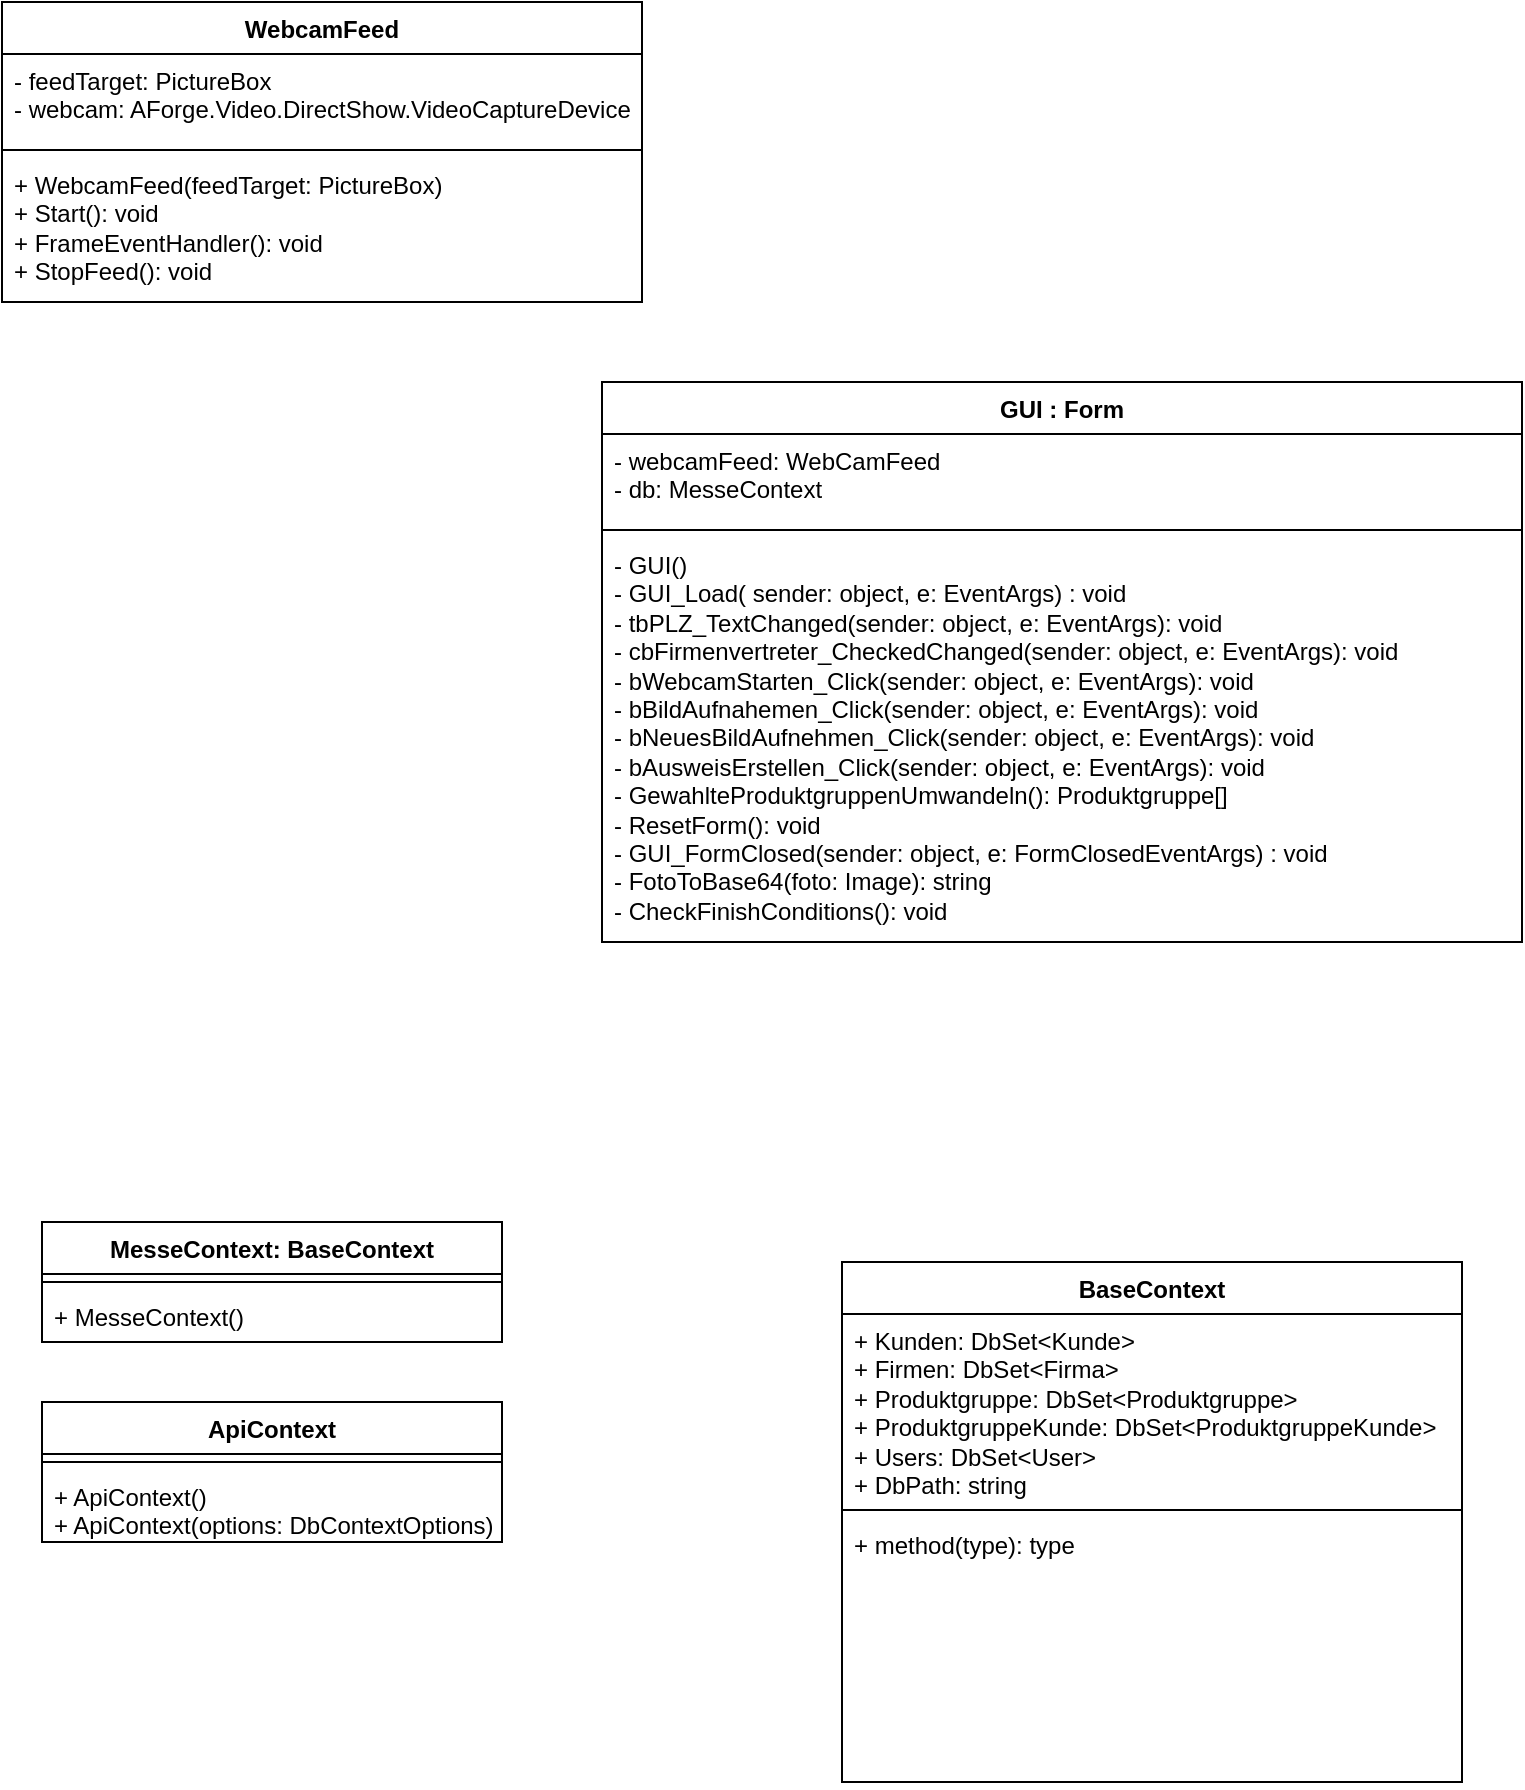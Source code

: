 <mxfile version="22.1.16" type="device">
  <diagram id="C5RBs43oDa-KdzZeNtuy" name="Page-1">
    <mxGraphModel dx="2074" dy="734" grid="1" gridSize="10" guides="1" tooltips="1" connect="1" arrows="1" fold="1" page="1" pageScale="1" pageWidth="827" pageHeight="1169" math="0" shadow="0">
      <root>
        <mxCell id="WIyWlLk6GJQsqaUBKTNV-0" />
        <mxCell id="WIyWlLk6GJQsqaUBKTNV-1" parent="WIyWlLk6GJQsqaUBKTNV-0" />
        <mxCell id="BIAJ-L611Rqp3ycmqJVY-12" value="GUI : Form" style="swimlane;fontStyle=1;align=center;verticalAlign=top;childLayout=stackLayout;horizontal=1;startSize=26;horizontalStack=0;resizeParent=1;resizeParentMax=0;resizeLast=0;collapsible=1;marginBottom=0;whiteSpace=wrap;html=1;" vertex="1" parent="WIyWlLk6GJQsqaUBKTNV-1">
          <mxGeometry x="-500" y="250" width="460" height="280" as="geometry" />
        </mxCell>
        <mxCell id="BIAJ-L611Rqp3ycmqJVY-13" value="- webcamFeed: WebCamFeed&lt;br&gt;- db: MesseContext" style="text;strokeColor=none;fillColor=none;align=left;verticalAlign=top;spacingLeft=4;spacingRight=4;overflow=hidden;rotatable=0;points=[[0,0.5],[1,0.5]];portConstraint=eastwest;whiteSpace=wrap;html=1;" vertex="1" parent="BIAJ-L611Rqp3ycmqJVY-12">
          <mxGeometry y="26" width="460" height="44" as="geometry" />
        </mxCell>
        <mxCell id="BIAJ-L611Rqp3ycmqJVY-14" value="" style="line;strokeWidth=1;fillColor=none;align=left;verticalAlign=middle;spacingTop=-1;spacingLeft=3;spacingRight=3;rotatable=0;labelPosition=right;points=[];portConstraint=eastwest;strokeColor=inherit;" vertex="1" parent="BIAJ-L611Rqp3ycmqJVY-12">
          <mxGeometry y="70" width="460" height="8" as="geometry" />
        </mxCell>
        <mxCell id="BIAJ-L611Rqp3ycmqJVY-15" value="- GUI()&lt;br&gt;- GUI_Load( sender: object, e: EventArgs) : void&lt;br&gt;- tbPLZ_TextChanged(sender: object, e: EventArgs): void&lt;br&gt;- cbFirmenvertreter_CheckedChanged(sender: object, e: EventArgs): void&lt;br&gt;- bWebcamStarten_Click(sender: object, e: EventArgs): void&lt;br&gt;- bBildAufnahemen_Click(sender: object, e: EventArgs): void&lt;br&gt;- bNeuesBildAufnehmen_Click(sender: object, e: EventArgs): void&lt;br&gt;- bAusweisErstellen_Click(sender: object, e: EventArgs): void&lt;br&gt;- GewahlteProduktgruppenUmwandeln(): Produktgruppe[]&lt;br&gt;- ResetForm(): void&lt;br&gt;- GUI_FormClosed(sender: object, e: FormClosedEventArgs) : void&lt;br&gt;- FotoToBase64(foto: Image): string&lt;br&gt;- CheckFinishConditions(): void" style="text;strokeColor=none;fillColor=none;align=left;verticalAlign=top;spacingLeft=4;spacingRight=4;overflow=hidden;rotatable=0;points=[[0,0.5],[1,0.5]];portConstraint=eastwest;whiteSpace=wrap;html=1;" vertex="1" parent="BIAJ-L611Rqp3ycmqJVY-12">
          <mxGeometry y="78" width="460" height="202" as="geometry" />
        </mxCell>
        <mxCell id="BIAJ-L611Rqp3ycmqJVY-16" value="WebcamFeed" style="swimlane;fontStyle=1;align=center;verticalAlign=top;childLayout=stackLayout;horizontal=1;startSize=26;horizontalStack=0;resizeParent=1;resizeParentMax=0;resizeLast=0;collapsible=1;marginBottom=0;whiteSpace=wrap;html=1;" vertex="1" parent="WIyWlLk6GJQsqaUBKTNV-1">
          <mxGeometry x="-800" y="60" width="320" height="150" as="geometry" />
        </mxCell>
        <mxCell id="BIAJ-L611Rqp3ycmqJVY-17" value="- feedTarget: PictureBox&lt;br&gt;- webcam: AForge.Video.DirectShow.VideoCaptureDevice" style="text;strokeColor=none;fillColor=none;align=left;verticalAlign=top;spacingLeft=4;spacingRight=4;overflow=hidden;rotatable=0;points=[[0,0.5],[1,0.5]];portConstraint=eastwest;whiteSpace=wrap;html=1;" vertex="1" parent="BIAJ-L611Rqp3ycmqJVY-16">
          <mxGeometry y="26" width="320" height="44" as="geometry" />
        </mxCell>
        <mxCell id="BIAJ-L611Rqp3ycmqJVY-18" value="" style="line;strokeWidth=1;fillColor=none;align=left;verticalAlign=middle;spacingTop=-1;spacingLeft=3;spacingRight=3;rotatable=0;labelPosition=right;points=[];portConstraint=eastwest;strokeColor=inherit;" vertex="1" parent="BIAJ-L611Rqp3ycmqJVY-16">
          <mxGeometry y="70" width="320" height="8" as="geometry" />
        </mxCell>
        <mxCell id="BIAJ-L611Rqp3ycmqJVY-19" value="+ WebcamFeed(feedTarget: PictureBox)&lt;br&gt;+ Start(): void&lt;br&gt;+ FrameEventHandler(): void&lt;br&gt;+ StopFeed(): void" style="text;strokeColor=none;fillColor=none;align=left;verticalAlign=top;spacingLeft=4;spacingRight=4;overflow=hidden;rotatable=0;points=[[0,0.5],[1,0.5]];portConstraint=eastwest;whiteSpace=wrap;html=1;" vertex="1" parent="BIAJ-L611Rqp3ycmqJVY-16">
          <mxGeometry y="78" width="320" height="72" as="geometry" />
        </mxCell>
        <mxCell id="BIAJ-L611Rqp3ycmqJVY-20" value="MesseContext: BaseContext" style="swimlane;fontStyle=1;align=center;verticalAlign=top;childLayout=stackLayout;horizontal=1;startSize=26;horizontalStack=0;resizeParent=1;resizeParentMax=0;resizeLast=0;collapsible=1;marginBottom=0;whiteSpace=wrap;html=1;" vertex="1" parent="WIyWlLk6GJQsqaUBKTNV-1">
          <mxGeometry x="-780" y="670" width="230" height="60" as="geometry" />
        </mxCell>
        <mxCell id="BIAJ-L611Rqp3ycmqJVY-22" value="" style="line;strokeWidth=1;fillColor=none;align=left;verticalAlign=middle;spacingTop=-1;spacingLeft=3;spacingRight=3;rotatable=0;labelPosition=right;points=[];portConstraint=eastwest;strokeColor=inherit;" vertex="1" parent="BIAJ-L611Rqp3ycmqJVY-20">
          <mxGeometry y="26" width="230" height="8" as="geometry" />
        </mxCell>
        <mxCell id="BIAJ-L611Rqp3ycmqJVY-23" value="+ MesseContext()" style="text;strokeColor=none;fillColor=none;align=left;verticalAlign=top;spacingLeft=4;spacingRight=4;overflow=hidden;rotatable=0;points=[[0,0.5],[1,0.5]];portConstraint=eastwest;whiteSpace=wrap;html=1;" vertex="1" parent="BIAJ-L611Rqp3ycmqJVY-20">
          <mxGeometry y="34" width="230" height="26" as="geometry" />
        </mxCell>
        <mxCell id="BIAJ-L611Rqp3ycmqJVY-24" value="ApiContext" style="swimlane;fontStyle=1;align=center;verticalAlign=top;childLayout=stackLayout;horizontal=1;startSize=26;horizontalStack=0;resizeParent=1;resizeParentMax=0;resizeLast=0;collapsible=1;marginBottom=0;whiteSpace=wrap;html=1;" vertex="1" parent="WIyWlLk6GJQsqaUBKTNV-1">
          <mxGeometry x="-780" y="760" width="230" height="70" as="geometry" />
        </mxCell>
        <mxCell id="BIAJ-L611Rqp3ycmqJVY-25" value="" style="line;strokeWidth=1;fillColor=none;align=left;verticalAlign=middle;spacingTop=-1;spacingLeft=3;spacingRight=3;rotatable=0;labelPosition=right;points=[];portConstraint=eastwest;strokeColor=inherit;" vertex="1" parent="BIAJ-L611Rqp3ycmqJVY-24">
          <mxGeometry y="26" width="230" height="8" as="geometry" />
        </mxCell>
        <mxCell id="BIAJ-L611Rqp3ycmqJVY-26" value="+ ApiContext()&lt;br&gt;+ ApiContext(options: DbContextOptions)" style="text;strokeColor=none;fillColor=none;align=left;verticalAlign=top;spacingLeft=4;spacingRight=4;overflow=hidden;rotatable=0;points=[[0,0.5],[1,0.5]];portConstraint=eastwest;whiteSpace=wrap;html=1;" vertex="1" parent="BIAJ-L611Rqp3ycmqJVY-24">
          <mxGeometry y="34" width="230" height="36" as="geometry" />
        </mxCell>
        <mxCell id="BIAJ-L611Rqp3ycmqJVY-27" value="BaseContext" style="swimlane;fontStyle=1;align=center;verticalAlign=top;childLayout=stackLayout;horizontal=1;startSize=26;horizontalStack=0;resizeParent=1;resizeParentMax=0;resizeLast=0;collapsible=1;marginBottom=0;whiteSpace=wrap;html=1;" vertex="1" parent="WIyWlLk6GJQsqaUBKTNV-1">
          <mxGeometry x="-380" y="690" width="310" height="260" as="geometry" />
        </mxCell>
        <mxCell id="BIAJ-L611Rqp3ycmqJVY-28" value="+ Kunden: DbSet&amp;lt;Kunde&amp;gt;&lt;br&gt;+ Firmen: DbSet&amp;lt;Firma&amp;gt;&lt;br&gt;+ Produktgruppe: DbSet&amp;lt;Produktgruppe&amp;gt;&lt;br&gt;+ ProduktgruppeKunde: DbSet&amp;lt;ProduktgruppeKunde&amp;gt;&lt;br&gt;+ Users: DbSet&amp;lt;User&amp;gt;&lt;br&gt;+ DbPath: string" style="text;strokeColor=none;fillColor=none;align=left;verticalAlign=top;spacingLeft=4;spacingRight=4;overflow=hidden;rotatable=0;points=[[0,0.5],[1,0.5]];portConstraint=eastwest;whiteSpace=wrap;html=1;" vertex="1" parent="BIAJ-L611Rqp3ycmqJVY-27">
          <mxGeometry y="26" width="310" height="94" as="geometry" />
        </mxCell>
        <mxCell id="BIAJ-L611Rqp3ycmqJVY-29" value="" style="line;strokeWidth=1;fillColor=none;align=left;verticalAlign=middle;spacingTop=-1;spacingLeft=3;spacingRight=3;rotatable=0;labelPosition=right;points=[];portConstraint=eastwest;strokeColor=inherit;" vertex="1" parent="BIAJ-L611Rqp3ycmqJVY-27">
          <mxGeometry y="120" width="310" height="8" as="geometry" />
        </mxCell>
        <mxCell id="BIAJ-L611Rqp3ycmqJVY-30" value="+ method(type): type" style="text;strokeColor=none;fillColor=none;align=left;verticalAlign=top;spacingLeft=4;spacingRight=4;overflow=hidden;rotatable=0;points=[[0,0.5],[1,0.5]];portConstraint=eastwest;whiteSpace=wrap;html=1;" vertex="1" parent="BIAJ-L611Rqp3ycmqJVY-27">
          <mxGeometry y="128" width="310" height="132" as="geometry" />
        </mxCell>
      </root>
    </mxGraphModel>
  </diagram>
</mxfile>
